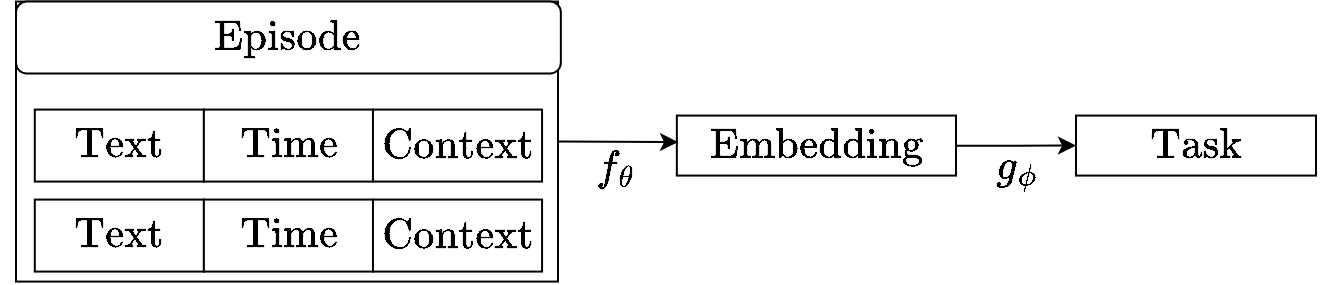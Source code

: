<mxfile version="13.9.9" type="device"><diagram id="C5RBs43oDa-KdzZeNtuy" name="Page-1"><mxGraphModel dx="373" dy="266" grid="1" gridSize="10" guides="1" tooltips="1" connect="1" arrows="1" fold="1" page="1" pageScale="1" pageWidth="827" pageHeight="1169" math="1" shadow="0"><root><mxCell id="WIyWlLk6GJQsqaUBKTNV-0"/><mxCell id="WIyWlLk6GJQsqaUBKTNV-1" parent="WIyWlLk6GJQsqaUBKTNV-0"/><mxCell id="leI6dhQe8lp02_shnUlD-25" value="" style="rounded=0;whiteSpace=wrap;html=1;fontSize=18;" parent="WIyWlLk6GJQsqaUBKTNV-1" vertex="1"><mxGeometry x="30" y="373.788" width="271" height="140" as="geometry"/></mxCell><mxCell id="leI6dhQe8lp02_shnUlD-2" value="$$\text{Episode}$$" style="rounded=1;whiteSpace=wrap;html=1;fontSize=18;" parent="WIyWlLk6GJQsqaUBKTNV-1" vertex="1"><mxGeometry x="30.0" y="373.788" width="272.424" height="36" as="geometry"/></mxCell><mxCell id="leI6dhQe8lp02_shnUlD-6" value="" style="group;fontSize=18;" parent="WIyWlLk6GJQsqaUBKTNV-1" vertex="1" connectable="0"><mxGeometry x="39.394" y="427.788" width="253.636" height="36" as="geometry"/></mxCell><mxCell id="leI6dhQe8lp02_shnUlD-3" value="$$\text{Text}$$" style="rounded=0;whiteSpace=wrap;html=1;fontSize=18;" parent="leI6dhQe8lp02_shnUlD-6" vertex="1"><mxGeometry width="84.545" height="36" as="geometry"/></mxCell><mxCell id="leI6dhQe8lp02_shnUlD-4" value="$$\text{Time}$$" style="rounded=0;whiteSpace=wrap;html=1;fontSize=18;" parent="leI6dhQe8lp02_shnUlD-6" vertex="1"><mxGeometry x="84.545" width="84.545" height="36" as="geometry"/></mxCell><mxCell id="leI6dhQe8lp02_shnUlD-5" value="$$\text{Context}$$" style="rounded=0;whiteSpace=wrap;html=1;fontSize=18;" parent="leI6dhQe8lp02_shnUlD-6" vertex="1"><mxGeometry x="169.091" width="84.545" height="36" as="geometry"/></mxCell><mxCell id="leI6dhQe8lp02_shnUlD-8" value="$$\text{Text}$$" style="rounded=0;whiteSpace=wrap;html=1;fontSize=18;" parent="WIyWlLk6GJQsqaUBKTNV-1" vertex="1"><mxGeometry x="39.394" y="472.788" width="84.545" height="36" as="geometry"/></mxCell><mxCell id="leI6dhQe8lp02_shnUlD-9" value="$$\text{Time}$$" style="rounded=0;whiteSpace=wrap;html=1;fontSize=18;" parent="WIyWlLk6GJQsqaUBKTNV-1" vertex="1"><mxGeometry x="123.939" y="472.788" width="84.545" height="36" as="geometry"/></mxCell><mxCell id="leI6dhQe8lp02_shnUlD-10" value="$$\text{Context}$$" style="rounded=0;whiteSpace=wrap;html=1;fontSize=18;" parent="WIyWlLk6GJQsqaUBKTNV-1" vertex="1"><mxGeometry x="208.485" y="472.788" width="84.545" height="36" as="geometry"/></mxCell><mxCell id="leI6dhQe8lp02_shnUlD-16" value="$$\text{Embedding}$$" style="rounded=0;whiteSpace=wrap;html=1;fontSize=18;" parent="WIyWlLk6GJQsqaUBKTNV-1" vertex="1"><mxGeometry x="360.42" y="430.79" width="139.58" height="30" as="geometry"/></mxCell><mxCell id="leI6dhQe8lp02_shnUlD-20" value="$$\text{Task}$$" style="rounded=0;whiteSpace=wrap;html=1;fontSize=18;" parent="WIyWlLk6GJQsqaUBKTNV-1" vertex="1"><mxGeometry x="560" y="430.79" width="120" height="30" as="geometry"/></mxCell><mxCell id="leI6dhQe8lp02_shnUlD-23" value="$$f_{\theta}$$&amp;nbsp;" style="text;html=1;align=center;verticalAlign=middle;resizable=0;points=[];autosize=1;fontSize=18;fontStyle=0" parent="WIyWlLk6GJQsqaUBKTNV-1" vertex="1"><mxGeometry x="264.002" y="452.998" width="130" height="30" as="geometry"/></mxCell><mxCell id="leI6dhQe8lp02_shnUlD-24" value="$$g_{\phi}$$&amp;nbsp;" style="text;html=1;align=center;verticalAlign=middle;resizable=0;points=[];autosize=1;fontSize=18;fontStyle=0" parent="WIyWlLk6GJQsqaUBKTNV-1" vertex="1"><mxGeometry x="470.002" y="452.998" width="120" height="30" as="geometry"/></mxCell><mxCell id="IpgBNpwPvlLgLNgrnTfA-5" value="" style="endArrow=classic;html=1;strokeWidth=1;exitX=1;exitY=0.5;exitDx=0;exitDy=0;" parent="WIyWlLk6GJQsqaUBKTNV-1" source="leI6dhQe8lp02_shnUlD-25" edge="1"><mxGeometry width="50" height="50" relative="1" as="geometry"><mxPoint x="480" y="500" as="sourcePoint"/><mxPoint x="361" y="444" as="targetPoint"/></mxGeometry></mxCell><mxCell id="IpgBNpwPvlLgLNgrnTfA-6" value="" style="endArrow=classic;html=1;strokeWidth=1;exitX=1;exitY=0.5;exitDx=0;exitDy=0;entryX=0;entryY=0.5;entryDx=0;entryDy=0;" parent="WIyWlLk6GJQsqaUBKTNV-1" edge="1" target="leI6dhQe8lp02_shnUlD-20"><mxGeometry width="50" height="50" relative="1" as="geometry"><mxPoint x="499.952" y="445.868" as="sourcePoint"/><mxPoint x="539.997" y="445.71" as="targetPoint"/></mxGeometry></mxCell></root></mxGraphModel></diagram></mxfile>